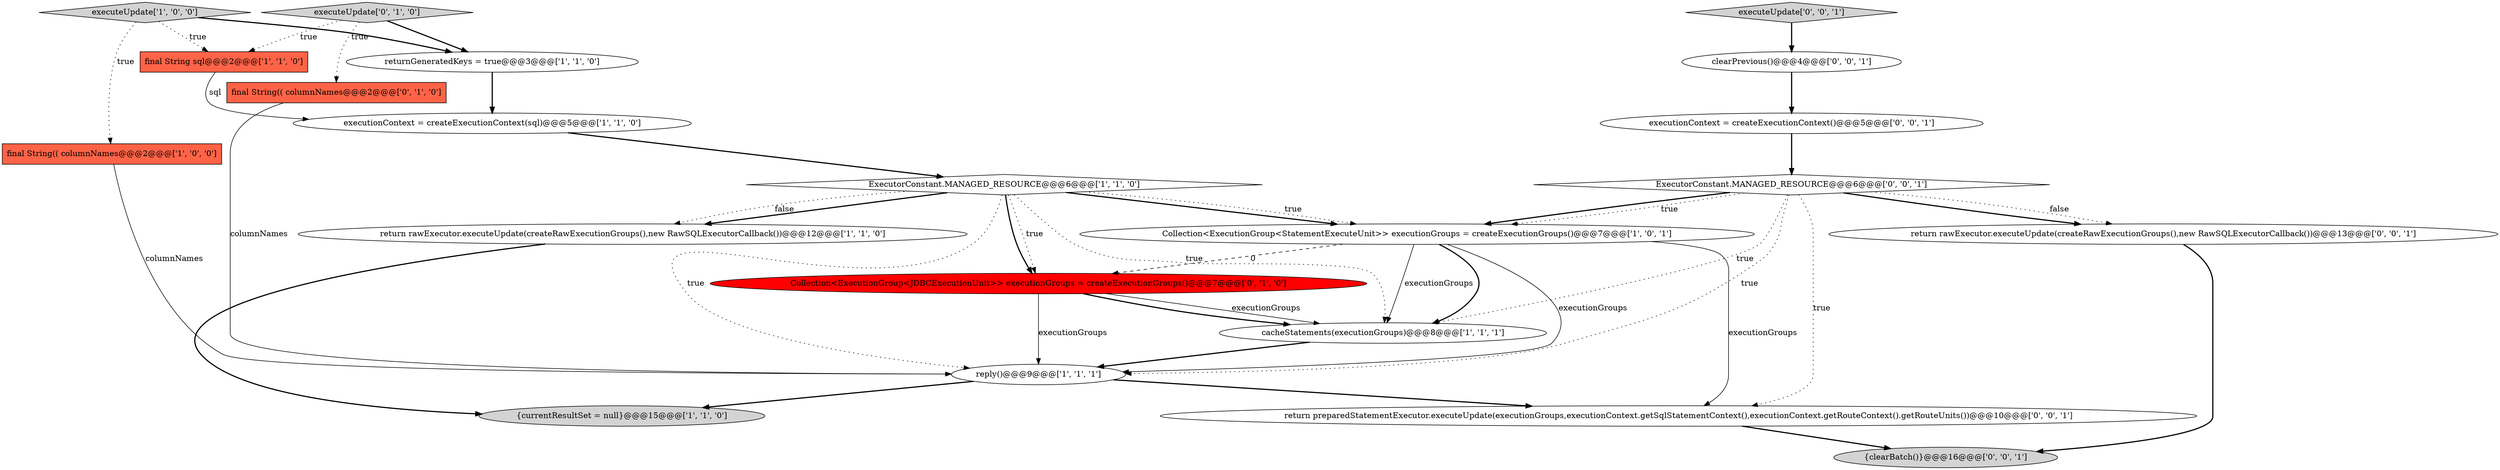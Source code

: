 digraph {
5 [style = filled, label = "reply()@@@9@@@['1', '1', '1']", fillcolor = white, shape = ellipse image = "AAA0AAABBB1BBB"];
4 [style = filled, label = "cacheStatements(executionGroups)@@@8@@@['1', '1', '1']", fillcolor = white, shape = ellipse image = "AAA0AAABBB1BBB"];
3 [style = filled, label = "executionContext = createExecutionContext(sql)@@@5@@@['1', '1', '0']", fillcolor = white, shape = ellipse image = "AAA0AAABBB1BBB"];
11 [style = filled, label = "final String(( columnNames@@@2@@@['0', '1', '0']", fillcolor = tomato, shape = box image = "AAA0AAABBB2BBB"];
13 [style = filled, label = "executeUpdate['0', '1', '0']", fillcolor = lightgray, shape = diamond image = "AAA0AAABBB2BBB"];
18 [style = filled, label = "return preparedStatementExecutor.executeUpdate(executionGroups,executionContext.getSqlStatementContext(),executionContext.getRouteContext().getRouteUnits())@@@10@@@['0', '0', '1']", fillcolor = white, shape = ellipse image = "AAA0AAABBB3BBB"];
20 [style = filled, label = "return rawExecutor.executeUpdate(createRawExecutionGroups(),new RawSQLExecutorCallback())@@@13@@@['0', '0', '1']", fillcolor = white, shape = ellipse image = "AAA0AAABBB3BBB"];
10 [style = filled, label = "executeUpdate['1', '0', '0']", fillcolor = lightgray, shape = diamond image = "AAA0AAABBB1BBB"];
9 [style = filled, label = "final String sql@@@2@@@['1', '1', '0']", fillcolor = tomato, shape = box image = "AAA0AAABBB1BBB"];
16 [style = filled, label = "ExecutorConstant.MANAGED_RESOURCE@@@6@@@['0', '0', '1']", fillcolor = white, shape = diamond image = "AAA0AAABBB3BBB"];
17 [style = filled, label = "clearPrevious()@@@4@@@['0', '0', '1']", fillcolor = white, shape = ellipse image = "AAA0AAABBB3BBB"];
12 [style = filled, label = "Collection<ExecutionGroup<JDBCExecutionUnit>> executionGroups = createExecutionGroups()@@@7@@@['0', '1', '0']", fillcolor = red, shape = ellipse image = "AAA1AAABBB2BBB"];
0 [style = filled, label = "Collection<ExecutionGroup<StatementExecuteUnit>> executionGroups = createExecutionGroups()@@@7@@@['1', '0', '1']", fillcolor = white, shape = ellipse image = "AAA0AAABBB1BBB"];
15 [style = filled, label = "executionContext = createExecutionContext()@@@5@@@['0', '0', '1']", fillcolor = white, shape = ellipse image = "AAA0AAABBB3BBB"];
8 [style = filled, label = "{currentResultSet = null}@@@15@@@['1', '1', '0']", fillcolor = lightgray, shape = ellipse image = "AAA0AAABBB1BBB"];
6 [style = filled, label = "ExecutorConstant.MANAGED_RESOURCE@@@6@@@['1', '1', '0']", fillcolor = white, shape = diamond image = "AAA0AAABBB1BBB"];
7 [style = filled, label = "final String(( columnNames@@@2@@@['1', '0', '0']", fillcolor = tomato, shape = box image = "AAA0AAABBB1BBB"];
1 [style = filled, label = "return rawExecutor.executeUpdate(createRawExecutionGroups(),new RawSQLExecutorCallback())@@@12@@@['1', '1', '0']", fillcolor = white, shape = ellipse image = "AAA0AAABBB1BBB"];
14 [style = filled, label = "{clearBatch()}@@@16@@@['0', '0', '1']", fillcolor = lightgray, shape = ellipse image = "AAA0AAABBB3BBB"];
2 [style = filled, label = "returnGeneratedKeys = true@@@3@@@['1', '1', '0']", fillcolor = white, shape = ellipse image = "AAA0AAABBB1BBB"];
19 [style = filled, label = "executeUpdate['0', '0', '1']", fillcolor = lightgray, shape = diamond image = "AAA0AAABBB3BBB"];
5->8 [style = bold, label=""];
9->3 [style = solid, label="sql"];
16->0 [style = bold, label=""];
1->8 [style = bold, label=""];
0->18 [style = solid, label="executionGroups"];
16->18 [style = dotted, label="true"];
0->4 [style = solid, label="executionGroups"];
2->3 [style = bold, label=""];
12->4 [style = solid, label="executionGroups"];
12->5 [style = solid, label="executionGroups"];
7->5 [style = solid, label="columnNames"];
3->6 [style = bold, label=""];
20->14 [style = bold, label=""];
6->0 [style = bold, label=""];
5->18 [style = bold, label=""];
19->17 [style = bold, label=""];
0->12 [style = dashed, label="0"];
15->16 [style = bold, label=""];
10->9 [style = dotted, label="true"];
16->4 [style = dotted, label="true"];
0->5 [style = solid, label="executionGroups"];
11->5 [style = solid, label="columnNames"];
6->1 [style = bold, label=""];
16->20 [style = dotted, label="false"];
16->0 [style = dotted, label="true"];
6->4 [style = dotted, label="true"];
12->4 [style = bold, label=""];
13->9 [style = dotted, label="true"];
0->4 [style = bold, label=""];
16->5 [style = dotted, label="true"];
17->15 [style = bold, label=""];
13->11 [style = dotted, label="true"];
10->2 [style = bold, label=""];
6->12 [style = dotted, label="true"];
6->0 [style = dotted, label="true"];
16->20 [style = bold, label=""];
4->5 [style = bold, label=""];
18->14 [style = bold, label=""];
6->1 [style = dotted, label="false"];
10->7 [style = dotted, label="true"];
6->5 [style = dotted, label="true"];
13->2 [style = bold, label=""];
6->12 [style = bold, label=""];
}
